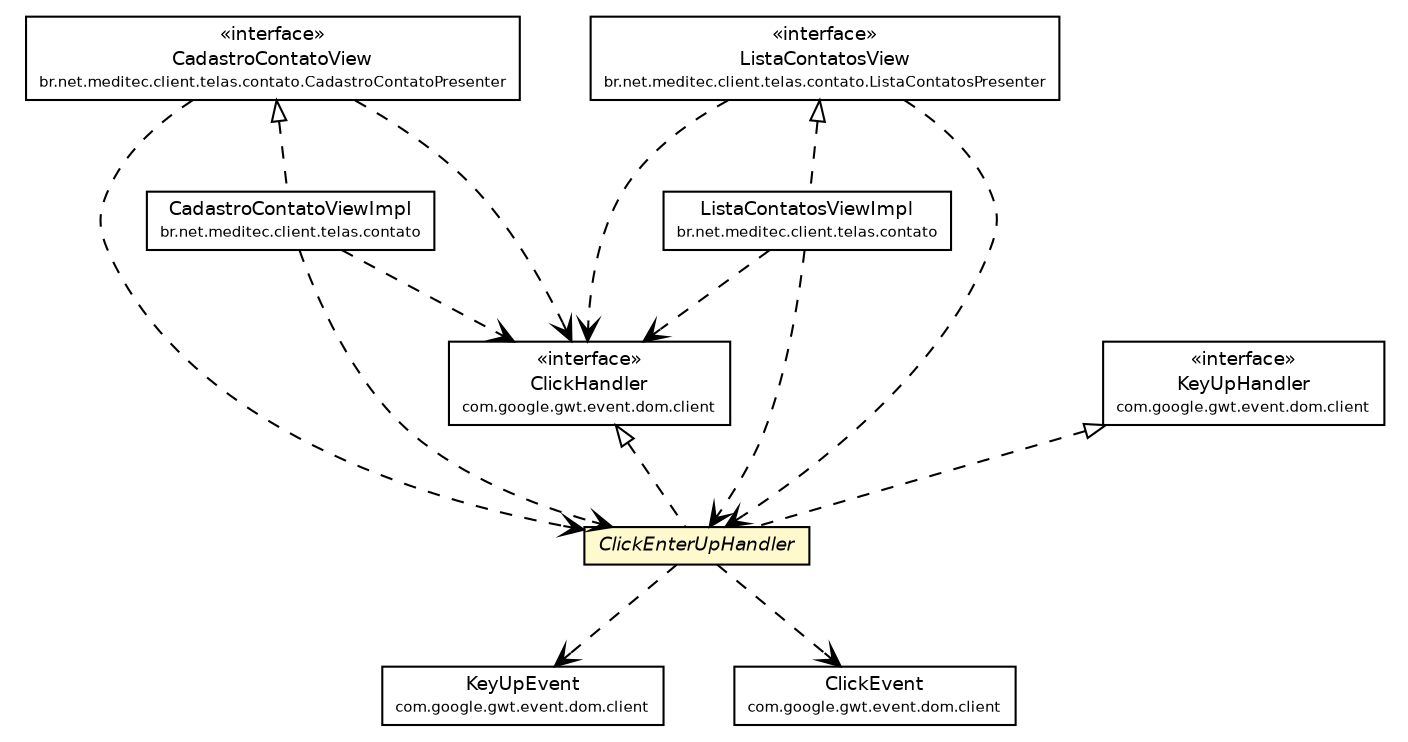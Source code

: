 #!/usr/local/bin/dot
#
# Class diagram 
# Generated by UmlGraph version 4.6 (http://www.spinellis.gr/sw/umlgraph)
#

digraph G {
	edge [fontname="Helvetica",fontsize=10,labelfontname="Helvetica",labelfontsize=10];
	node [fontname="Helvetica",fontsize=10,shape=plaintext];
	// br.net.meditec.client.telas.ClickEnterUpHandler
	c3992 [label=<<table border="0" cellborder="1" cellspacing="0" cellpadding="2" port="p" bgcolor="lemonChiffon" href="./ClickEnterUpHandler.html">
		<tr><td><table border="0" cellspacing="0" cellpadding="1">
			<tr><td><font face="Helvetica-Oblique"> ClickEnterUpHandler </font></td></tr>
		</table></td></tr>
		</table>>, fontname="Helvetica", fontcolor="black", fontsize=9.0];
	// br.net.meditec.client.telas.contato.CadastroContatoPresenter.CadastroContatoView
	c3994 [label=<<table border="0" cellborder="1" cellspacing="0" cellpadding="2" port="p" href="./contato/CadastroContatoPresenter.CadastroContatoView.html">
		<tr><td><table border="0" cellspacing="0" cellpadding="1">
			<tr><td> &laquo;interface&raquo; </td></tr>
			<tr><td> CadastroContatoView </td></tr>
			<tr><td><font point-size="7.0"> br.net.meditec.client.telas.contato.CadastroContatoPresenter </font></td></tr>
		</table></td></tr>
		</table>>, fontname="Helvetica", fontcolor="black", fontsize=9.0];
	// br.net.meditec.client.telas.contato.ListaContatosViewImpl
	c3996 [label=<<table border="0" cellborder="1" cellspacing="0" cellpadding="2" port="p" href="./contato/ListaContatosViewImpl.html">
		<tr><td><table border="0" cellspacing="0" cellpadding="1">
			<tr><td> ListaContatosViewImpl </td></tr>
			<tr><td><font point-size="7.0"> br.net.meditec.client.telas.contato </font></td></tr>
		</table></td></tr>
		</table>>, fontname="Helvetica", fontcolor="black", fontsize=9.0];
	// br.net.meditec.client.telas.contato.CadastroContatoViewImpl
	c3997 [label=<<table border="0" cellborder="1" cellspacing="0" cellpadding="2" port="p" href="./contato/CadastroContatoViewImpl.html">
		<tr><td><table border="0" cellspacing="0" cellpadding="1">
			<tr><td> CadastroContatoViewImpl </td></tr>
			<tr><td><font point-size="7.0"> br.net.meditec.client.telas.contato </font></td></tr>
		</table></td></tr>
		</table>>, fontname="Helvetica", fontcolor="black", fontsize=9.0];
	// br.net.meditec.client.telas.contato.ListaContatosPresenter.ListaContatosView
	c3999 [label=<<table border="0" cellborder="1" cellspacing="0" cellpadding="2" port="p" href="./contato/ListaContatosPresenter.ListaContatosView.html">
		<tr><td><table border="0" cellspacing="0" cellpadding="1">
			<tr><td> &laquo;interface&raquo; </td></tr>
			<tr><td> ListaContatosView </td></tr>
			<tr><td><font point-size="7.0"> br.net.meditec.client.telas.contato.ListaContatosPresenter </font></td></tr>
		</table></td></tr>
		</table>>, fontname="Helvetica", fontcolor="black", fontsize=9.0];
	//br.net.meditec.client.telas.ClickEnterUpHandler implements com.google.gwt.event.dom.client.ClickHandler
	c4030:p -> c3992:p [dir=back,arrowtail=empty,style=dashed];
	//br.net.meditec.client.telas.ClickEnterUpHandler implements com.google.gwt.event.dom.client.KeyUpHandler
	c4031:p -> c3992:p [dir=back,arrowtail=empty,style=dashed];
	//br.net.meditec.client.telas.contato.ListaContatosViewImpl implements br.net.meditec.client.telas.contato.ListaContatosPresenter.ListaContatosView
	c3999:p -> c3996:p [dir=back,arrowtail=empty,style=dashed];
	//br.net.meditec.client.telas.contato.CadastroContatoViewImpl implements br.net.meditec.client.telas.contato.CadastroContatoPresenter.CadastroContatoView
	c3994:p -> c3997:p [dir=back,arrowtail=empty,style=dashed];
	// br.net.meditec.client.telas.ClickEnterUpHandler DEPEND com.google.gwt.event.dom.client.KeyUpEvent
	c3992:p -> c4034:p [taillabel="", label="", headlabel="", fontname="Helvetica", fontcolor="black", fontsize=10.0, color="black", arrowhead=open, style=dashed];
	// br.net.meditec.client.telas.ClickEnterUpHandler DEPEND com.google.gwt.event.dom.client.ClickEvent
	c3992:p -> c4036:p [taillabel="", label="", headlabel="", fontname="Helvetica", fontcolor="black", fontsize=10.0, color="black", arrowhead=open, style=dashed];
	// br.net.meditec.client.telas.contato.CadastroContatoPresenter.CadastroContatoView DEPEND br.net.meditec.client.telas.ClickEnterUpHandler
	c3994:p -> c3992:p [taillabel="", label="", headlabel="", fontname="Helvetica", fontcolor="black", fontsize=10.0, color="black", arrowhead=open, style=dashed];
	// br.net.meditec.client.telas.contato.CadastroContatoPresenter.CadastroContatoView DEPEND com.google.gwt.event.dom.client.ClickHandler
	c3994:p -> c4030:p [taillabel="", label="", headlabel="", fontname="Helvetica", fontcolor="black", fontsize=10.0, color="black", arrowhead=open, style=dashed];
	// br.net.meditec.client.telas.contato.ListaContatosViewImpl DEPEND br.net.meditec.client.telas.ClickEnterUpHandler
	c3996:p -> c3992:p [taillabel="", label="", headlabel="", fontname="Helvetica", fontcolor="black", fontsize=10.0, color="black", arrowhead=open, style=dashed];
	// br.net.meditec.client.telas.contato.ListaContatosViewImpl DEPEND com.google.gwt.event.dom.client.ClickHandler
	c3996:p -> c4030:p [taillabel="", label="", headlabel="", fontname="Helvetica", fontcolor="black", fontsize=10.0, color="black", arrowhead=open, style=dashed];
	// br.net.meditec.client.telas.contato.CadastroContatoViewImpl DEPEND br.net.meditec.client.telas.ClickEnterUpHandler
	c3997:p -> c3992:p [taillabel="", label="", headlabel="", fontname="Helvetica", fontcolor="black", fontsize=10.0, color="black", arrowhead=open, style=dashed];
	// br.net.meditec.client.telas.contato.CadastroContatoViewImpl DEPEND com.google.gwt.event.dom.client.ClickHandler
	c3997:p -> c4030:p [taillabel="", label="", headlabel="", fontname="Helvetica", fontcolor="black", fontsize=10.0, color="black", arrowhead=open, style=dashed];
	// br.net.meditec.client.telas.contato.ListaContatosPresenter.ListaContatosView DEPEND br.net.meditec.client.telas.ClickEnterUpHandler
	c3999:p -> c3992:p [taillabel="", label="", headlabel="", fontname="Helvetica", fontcolor="black", fontsize=10.0, color="black", arrowhead=open, style=dashed];
	// br.net.meditec.client.telas.contato.ListaContatosPresenter.ListaContatosView DEPEND com.google.gwt.event.dom.client.ClickHandler
	c3999:p -> c4030:p [taillabel="", label="", headlabel="", fontname="Helvetica", fontcolor="black", fontsize=10.0, color="black", arrowhead=open, style=dashed];
	// com.google.gwt.event.dom.client.KeyUpHandler
	c4031 [label=<<table border="0" cellborder="1" cellspacing="0" cellpadding="2" port="p" href="http://java.sun.com/j2se/1.4.2/docs/api/com/google/gwt/event/dom/client/KeyUpHandler.html">
		<tr><td><table border="0" cellspacing="0" cellpadding="1">
			<tr><td> &laquo;interface&raquo; </td></tr>
			<tr><td> KeyUpHandler </td></tr>
			<tr><td><font point-size="7.0"> com.google.gwt.event.dom.client </font></td></tr>
		</table></td></tr>
		</table>>, fontname="Helvetica", fontcolor="black", fontsize=9.0];
	// com.google.gwt.event.dom.client.ClickEvent
	c4036 [label=<<table border="0" cellborder="1" cellspacing="0" cellpadding="2" port="p" href="http://java.sun.com/j2se/1.4.2/docs/api/com/google/gwt/event/dom/client/ClickEvent.html">
		<tr><td><table border="0" cellspacing="0" cellpadding="1">
			<tr><td> ClickEvent </td></tr>
			<tr><td><font point-size="7.0"> com.google.gwt.event.dom.client </font></td></tr>
		</table></td></tr>
		</table>>, fontname="Helvetica", fontcolor="black", fontsize=9.0];
	// com.google.gwt.event.dom.client.KeyUpEvent
	c4034 [label=<<table border="0" cellborder="1" cellspacing="0" cellpadding="2" port="p" href="http://java.sun.com/j2se/1.4.2/docs/api/com/google/gwt/event/dom/client/KeyUpEvent.html">
		<tr><td><table border="0" cellspacing="0" cellpadding="1">
			<tr><td> KeyUpEvent </td></tr>
			<tr><td><font point-size="7.0"> com.google.gwt.event.dom.client </font></td></tr>
		</table></td></tr>
		</table>>, fontname="Helvetica", fontcolor="black", fontsize=9.0];
	// com.google.gwt.event.dom.client.ClickHandler
	c4030 [label=<<table border="0" cellborder="1" cellspacing="0" cellpadding="2" port="p" href="http://java.sun.com/j2se/1.4.2/docs/api/com/google/gwt/event/dom/client/ClickHandler.html">
		<tr><td><table border="0" cellspacing="0" cellpadding="1">
			<tr><td> &laquo;interface&raquo; </td></tr>
			<tr><td> ClickHandler </td></tr>
			<tr><td><font point-size="7.0"> com.google.gwt.event.dom.client </font></td></tr>
		</table></td></tr>
		</table>>, fontname="Helvetica", fontcolor="black", fontsize=9.0];
}

